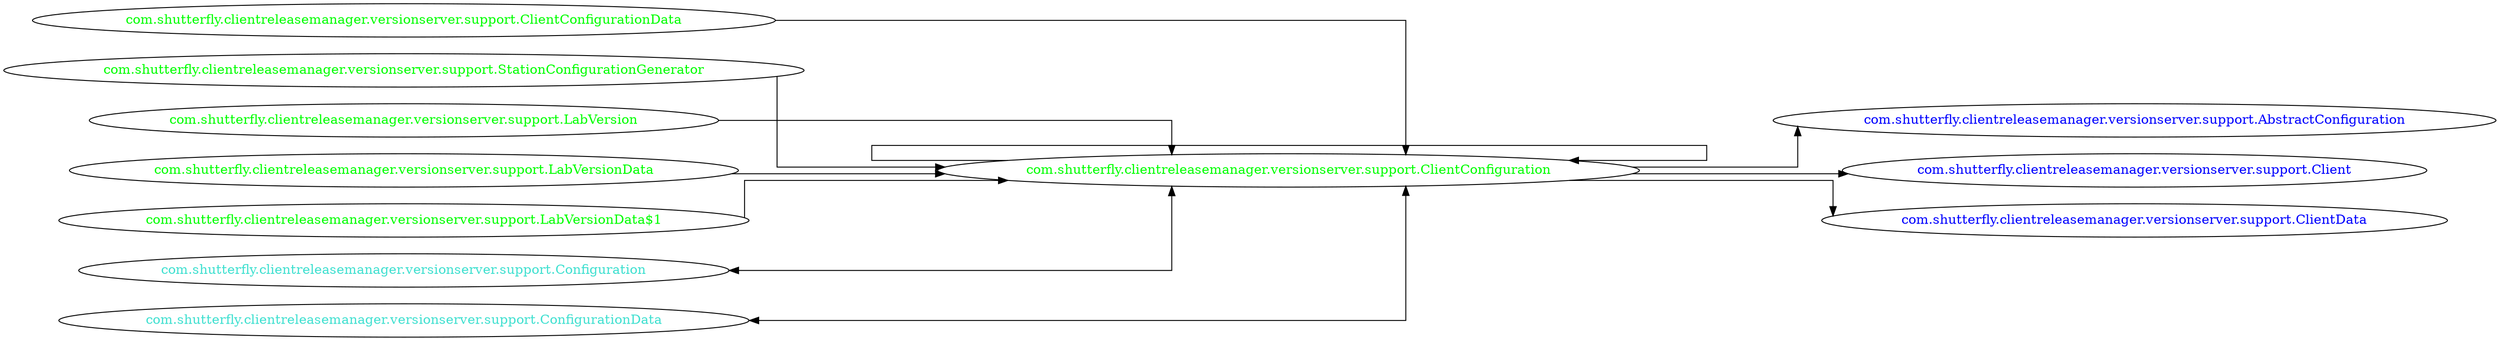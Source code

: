 digraph dependencyGraph {
 concentrate=true;
 ranksep="2.0";
 rankdir="LR"; 
 splines="ortho";
"com.shutterfly.clientreleasemanager.versionserver.support.ClientConfiguration" [fontcolor="red"];
"com.shutterfly.clientreleasemanager.versionserver.support.AbstractConfiguration" [ fontcolor="blue" ];
"com.shutterfly.clientreleasemanager.versionserver.support.ClientConfiguration"->"com.shutterfly.clientreleasemanager.versionserver.support.AbstractConfiguration";
"com.shutterfly.clientreleasemanager.versionserver.support.Client" [ fontcolor="blue" ];
"com.shutterfly.clientreleasemanager.versionserver.support.ClientConfiguration"->"com.shutterfly.clientreleasemanager.versionserver.support.Client";
"com.shutterfly.clientreleasemanager.versionserver.support.ClientData" [ fontcolor="blue" ];
"com.shutterfly.clientreleasemanager.versionserver.support.ClientConfiguration"->"com.shutterfly.clientreleasemanager.versionserver.support.ClientData";
"com.shutterfly.clientreleasemanager.versionserver.support.ClientConfigurationData" [ fontcolor="green" ];
"com.shutterfly.clientreleasemanager.versionserver.support.ClientConfigurationData"->"com.shutterfly.clientreleasemanager.versionserver.support.ClientConfiguration";
"com.shutterfly.clientreleasemanager.versionserver.support.ClientConfiguration" [ fontcolor="green" ];
"com.shutterfly.clientreleasemanager.versionserver.support.ClientConfiguration"->"com.shutterfly.clientreleasemanager.versionserver.support.ClientConfiguration";
"com.shutterfly.clientreleasemanager.versionserver.support.StationConfigurationGenerator" [ fontcolor="green" ];
"com.shutterfly.clientreleasemanager.versionserver.support.StationConfigurationGenerator"->"com.shutterfly.clientreleasemanager.versionserver.support.ClientConfiguration";
"com.shutterfly.clientreleasemanager.versionserver.support.LabVersion" [ fontcolor="green" ];
"com.shutterfly.clientreleasemanager.versionserver.support.LabVersion"->"com.shutterfly.clientreleasemanager.versionserver.support.ClientConfiguration";
"com.shutterfly.clientreleasemanager.versionserver.support.LabVersionData" [ fontcolor="green" ];
"com.shutterfly.clientreleasemanager.versionserver.support.LabVersionData"->"com.shutterfly.clientreleasemanager.versionserver.support.ClientConfiguration";
"com.shutterfly.clientreleasemanager.versionserver.support.LabVersionData$1" [ fontcolor="green" ];
"com.shutterfly.clientreleasemanager.versionserver.support.LabVersionData$1"->"com.shutterfly.clientreleasemanager.versionserver.support.ClientConfiguration";
"com.shutterfly.clientreleasemanager.versionserver.support.Configuration" [ fontcolor="turquoise" ];
"com.shutterfly.clientreleasemanager.versionserver.support.Configuration"->"com.shutterfly.clientreleasemanager.versionserver.support.ClientConfiguration" [dir=both];
"com.shutterfly.clientreleasemanager.versionserver.support.ConfigurationData" [ fontcolor="turquoise" ];
"com.shutterfly.clientreleasemanager.versionserver.support.ConfigurationData"->"com.shutterfly.clientreleasemanager.versionserver.support.ClientConfiguration" [dir=both];
}